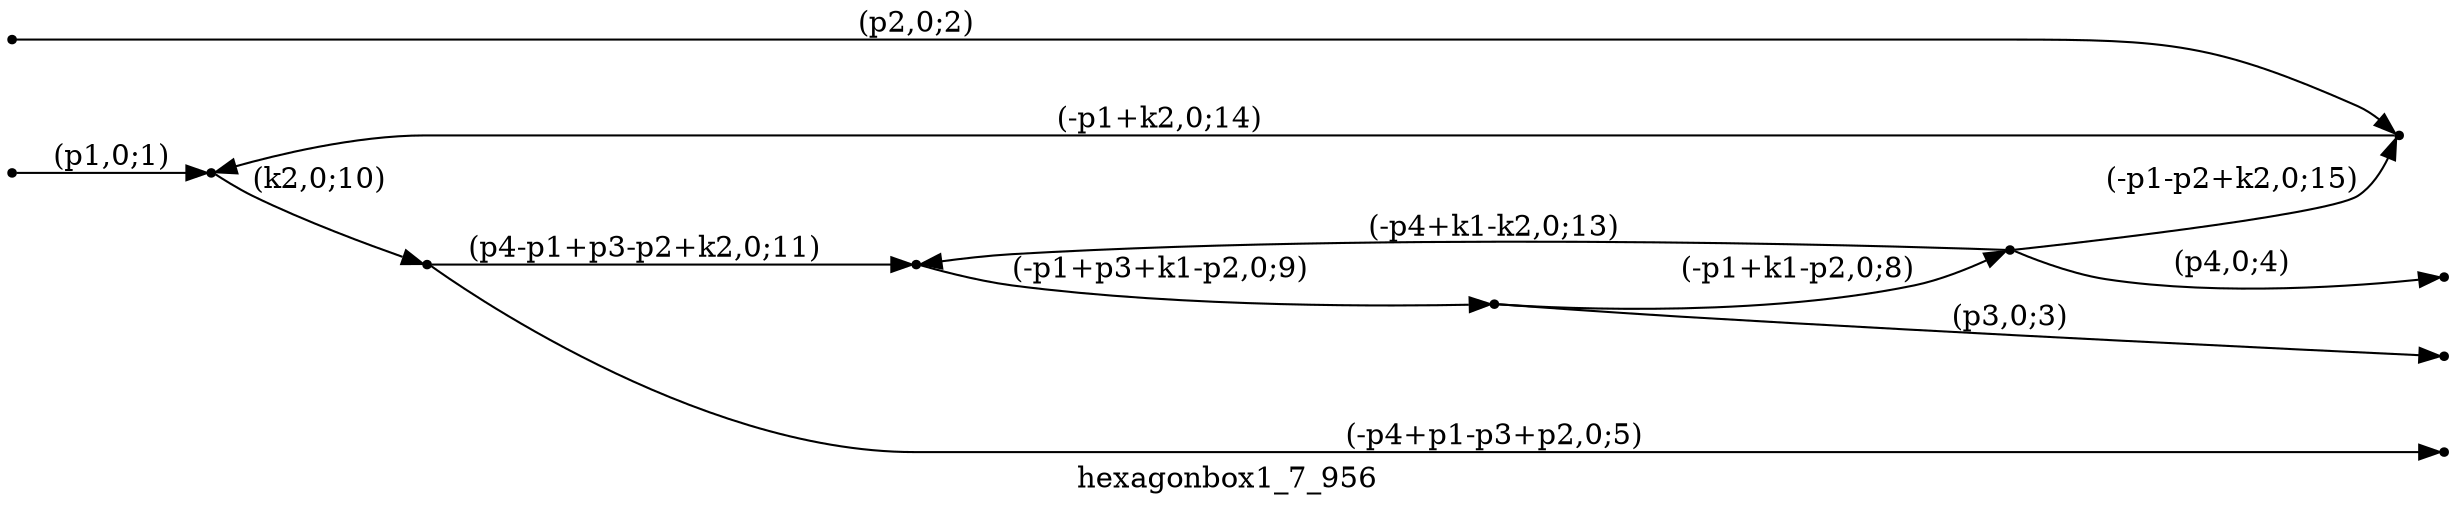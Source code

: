 digraph hexagonbox1_7_956 {
  label="hexagonbox1_7_956";
  rankdir="LR";
  subgraph edges {
    -1 -> 5 [label="(p1,0;1)"];
    -2 -> 6 [label="(p2,0;2)"];
    1 -> -3 [label="(p3,0;3)"];
    4 -> -4 [label="(p4,0;4)"];
    2 -> -5 [label="(-p4+p1-p3+p2,0;5)"];
    1 -> 4 [label="(-p1+k1-p2,0;8)"];
    3 -> 1 [label="(-p1+p3+k1-p2,0;9)"];
    5 -> 2 [label="(k2,0;10)"];
    2 -> 3 [label="(p4-p1+p3-p2+k2,0;11)"];
    4 -> 3 [label="(-p4+k1-k2,0;13)"];
    6 -> 5 [label="(-p1+k2,0;14)"];
    4 -> 6 [label="(-p1-p2+k2,0;15)"];
  }
  subgraph incoming { rank="source"; -1; -2; }
  subgraph outgoing { rank="sink"; -3; -4; -5; }
-5 [shape=point];
-4 [shape=point];
-3 [shape=point];
-2 [shape=point];
-1 [shape=point];
1 [shape=point];
2 [shape=point];
3 [shape=point];
4 [shape=point];
5 [shape=point];
6 [shape=point];
}

